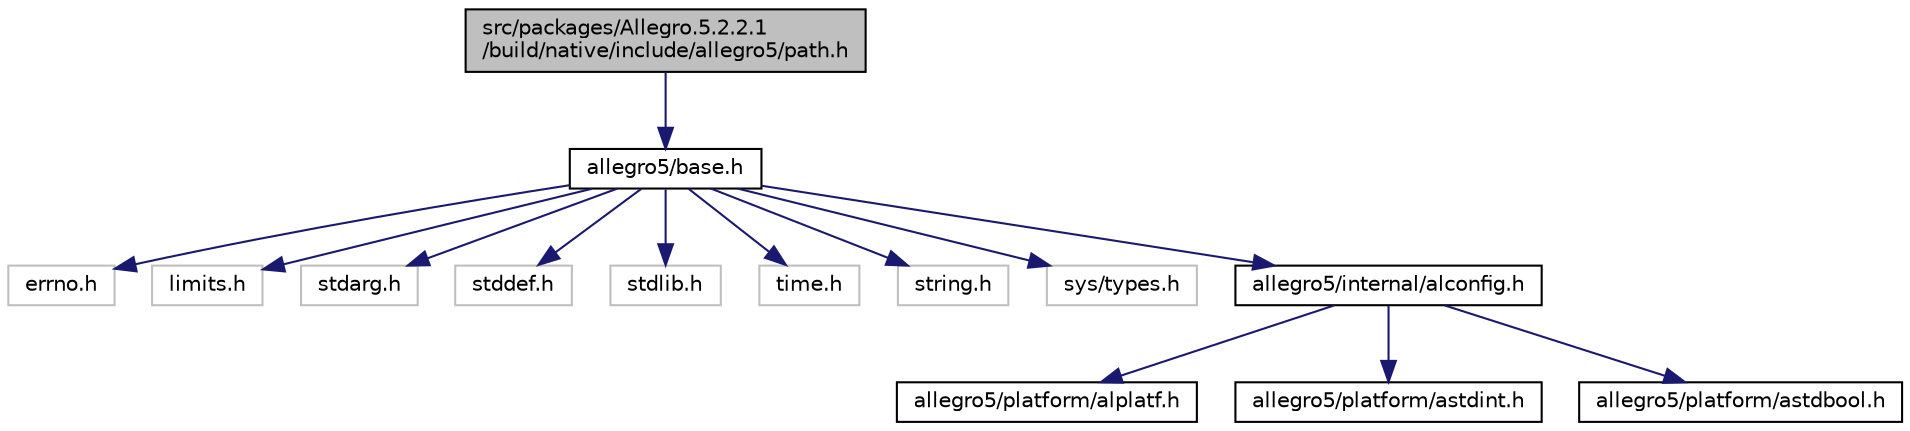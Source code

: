 digraph "src/packages/Allegro.5.2.2.1/build/native/include/allegro5/path.h"
{
  edge [fontname="Helvetica",fontsize="10",labelfontname="Helvetica",labelfontsize="10"];
  node [fontname="Helvetica",fontsize="10",shape=record];
  Node0 [label="src/packages/Allegro.5.2.2.1\l/build/native/include/allegro5/path.h",height=0.2,width=0.4,color="black", fillcolor="grey75", style="filled", fontcolor="black"];
  Node0 -> Node1 [color="midnightblue",fontsize="10",style="solid",fontname="Helvetica"];
  Node1 [label="allegro5/base.h",height=0.2,width=0.4,color="black", fillcolor="white", style="filled",URL="$base_8h.html"];
  Node1 -> Node2 [color="midnightblue",fontsize="10",style="solid",fontname="Helvetica"];
  Node2 [label="errno.h",height=0.2,width=0.4,color="grey75", fillcolor="white", style="filled"];
  Node1 -> Node3 [color="midnightblue",fontsize="10",style="solid",fontname="Helvetica"];
  Node3 [label="limits.h",height=0.2,width=0.4,color="grey75", fillcolor="white", style="filled"];
  Node1 -> Node4 [color="midnightblue",fontsize="10",style="solid",fontname="Helvetica"];
  Node4 [label="stdarg.h",height=0.2,width=0.4,color="grey75", fillcolor="white", style="filled"];
  Node1 -> Node5 [color="midnightblue",fontsize="10",style="solid",fontname="Helvetica"];
  Node5 [label="stddef.h",height=0.2,width=0.4,color="grey75", fillcolor="white", style="filled"];
  Node1 -> Node6 [color="midnightblue",fontsize="10",style="solid",fontname="Helvetica"];
  Node6 [label="stdlib.h",height=0.2,width=0.4,color="grey75", fillcolor="white", style="filled"];
  Node1 -> Node7 [color="midnightblue",fontsize="10",style="solid",fontname="Helvetica"];
  Node7 [label="time.h",height=0.2,width=0.4,color="grey75", fillcolor="white", style="filled"];
  Node1 -> Node8 [color="midnightblue",fontsize="10",style="solid",fontname="Helvetica"];
  Node8 [label="string.h",height=0.2,width=0.4,color="grey75", fillcolor="white", style="filled"];
  Node1 -> Node9 [color="midnightblue",fontsize="10",style="solid",fontname="Helvetica"];
  Node9 [label="sys/types.h",height=0.2,width=0.4,color="grey75", fillcolor="white", style="filled"];
  Node1 -> Node10 [color="midnightblue",fontsize="10",style="solid",fontname="Helvetica"];
  Node10 [label="allegro5/internal/alconfig.h",height=0.2,width=0.4,color="black", fillcolor="white", style="filled",URL="$alconfig_8h.html"];
  Node10 -> Node11 [color="midnightblue",fontsize="10",style="solid",fontname="Helvetica"];
  Node11 [label="allegro5/platform/alplatf.h",height=0.2,width=0.4,color="black", fillcolor="white", style="filled",URL="$alplatf_8h.html"];
  Node10 -> Node12 [color="midnightblue",fontsize="10",style="solid",fontname="Helvetica"];
  Node12 [label="allegro5/platform/astdint.h",height=0.2,width=0.4,color="black", fillcolor="white", style="filled",URL="$astdint_8h.html"];
  Node10 -> Node13 [color="midnightblue",fontsize="10",style="solid",fontname="Helvetica"];
  Node13 [label="allegro5/platform/astdbool.h",height=0.2,width=0.4,color="black", fillcolor="white", style="filled",URL="$astdbool_8h.html"];
}
